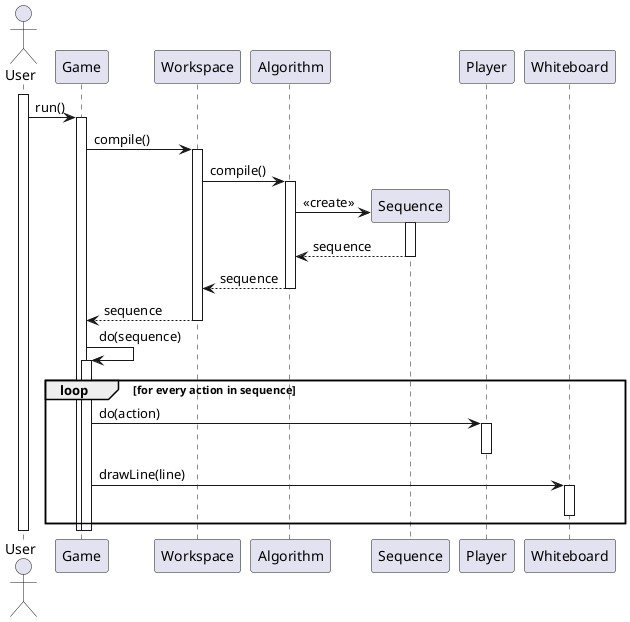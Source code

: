 @startuml move_left

actor User

activate User

User -> Game: run()
activate Game
Game -> Workspace: compile()
activate Workspace
Workspace -> Algorithm: compile()
activate Algorithm
create Sequence
Algorithm -> Sequence: <<create>>
activate Sequence
return sequence
return sequence
return sequence

Game -> Game: do(sequence)
activate Game
loop for every action in sequence
Game -> Player: do(action)
activate Player
deactivate Player
Game -> Whiteboard: drawLine(line)
activate Whiteboard
deactivate Whiteboard
end
deactivate Game
deactivate Game
deactivate User


@enduml